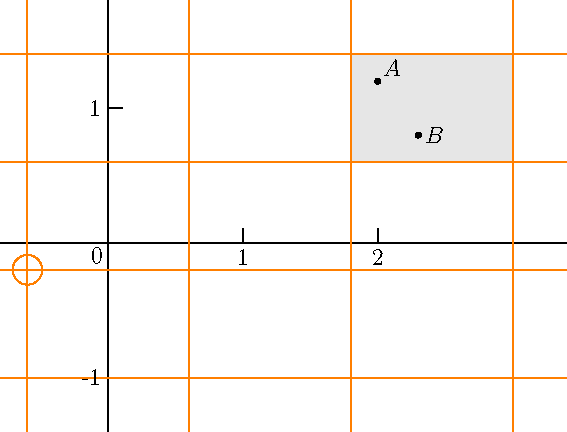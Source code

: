 // To turn this Asymptote source file into an image for inclusion in
// Axom's documentation, run Asymptote:
//    asy -f png showRectangularLattice.asy

// preamble
size(10cm, 0);

real xmin = -0.8;
real xmax = 3.4;
real ymin = -1.4;
real ymax = 1.8;
real ticsize = 0.1;

path vertbar = (0, ymin) -- (0, ymax);
path horzbar = (xmin, 0) -- (xmax, 0);

// axis
draw(horzbar);
draw(vertbar);

// tic marks
path xtic = (0, 0) -- (0, ticsize);
path ytic = (0, 0) -- (ticsize, 0); 

draw(shift(1, 0)*xtic);
draw(shift(2, 0)*xtic);
draw(shift(0, -1)*ytic);
draw(shift(0, 1)*ytic);
label("0", (0, 0), SW);
label("1", (1, 0), S);
label("2", (2, 0), S);
label("-1", (0, -1), W);
label("1", (0, 1), W);

// RectangularLattice
pair origin = (-0.6, -0.2);
pair spacing = (1.2, 0.8);

// Shade the bin
path thebin = shift(origin)*scale(spacing.x, spacing.y)*shift(2, 1)*unitsquare;
fill(thebin, lightgrey);

// Draw the lines
for (int s = 0; s < 4; ++s) {
  draw(shift(0, origin.y + spacing.y*(s-1))*horzbar, orange);
  draw(shift(origin.x + spacing.x*s, 0)*vertbar, orange);
}

// Circle the origin
draw(circle(origin, 0.11), orange);

// Query points
pair q1 = (2.0, 1.2);
dot(q1);
label("$A$", q1, align=NE);

pair q2 = (2.3, 0.8);
dot(q2);
label("$B$", q2, align=E);

